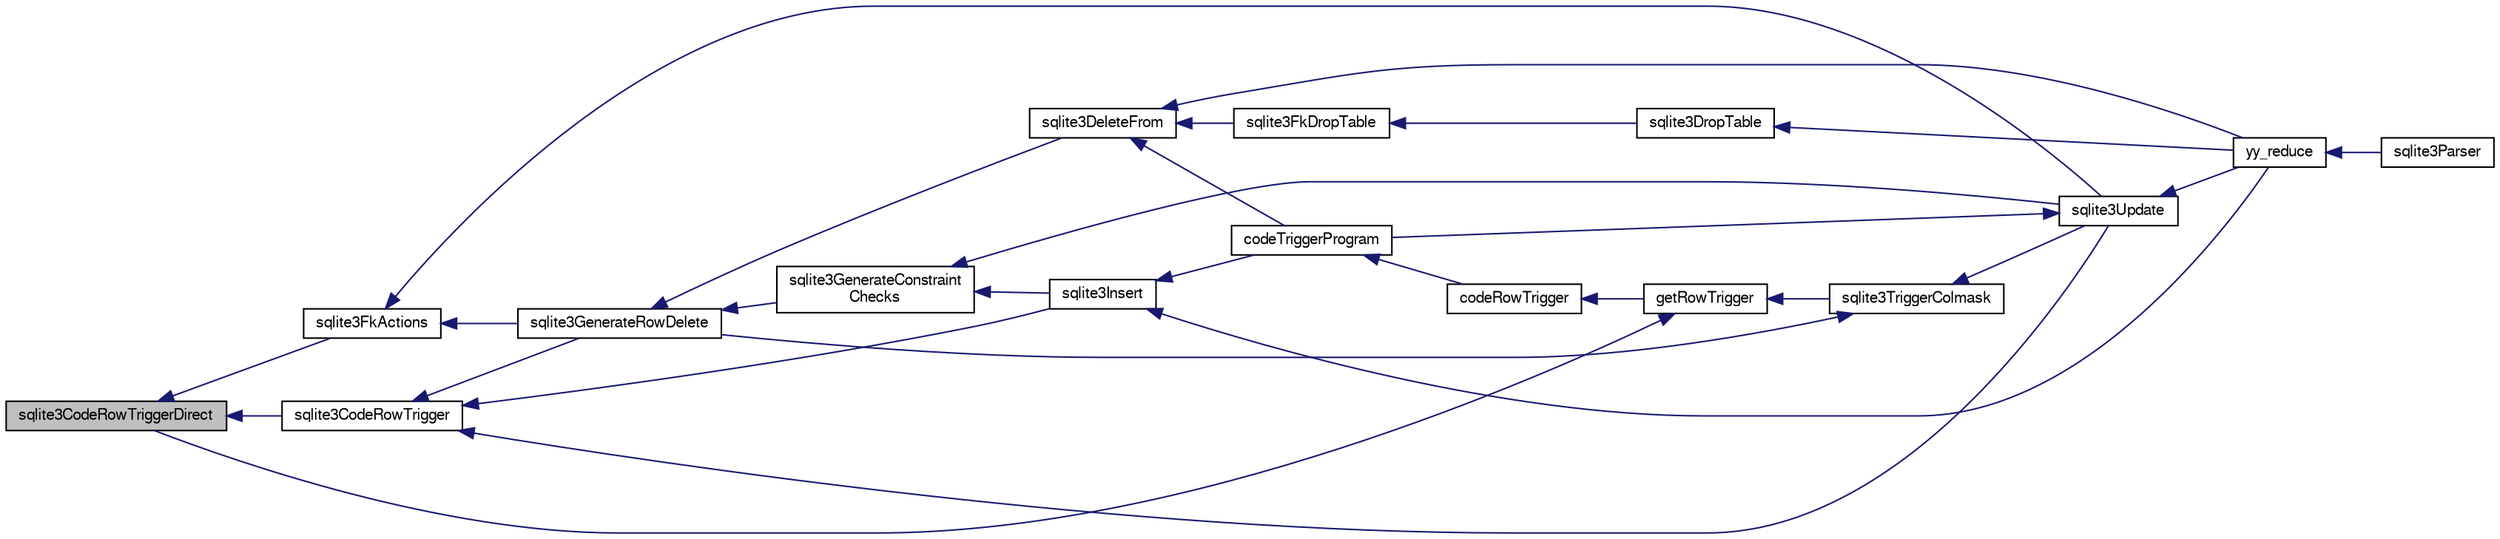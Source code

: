 digraph "sqlite3CodeRowTriggerDirect"
{
  edge [fontname="FreeSans",fontsize="10",labelfontname="FreeSans",labelfontsize="10"];
  node [fontname="FreeSans",fontsize="10",shape=record];
  rankdir="LR";
  Node477052 [label="sqlite3CodeRowTriggerDirect",height=0.2,width=0.4,color="black", fillcolor="grey75", style="filled", fontcolor="black"];
  Node477052 -> Node477053 [dir="back",color="midnightblue",fontsize="10",style="solid",fontname="FreeSans"];
  Node477053 [label="sqlite3FkActions",height=0.2,width=0.4,color="black", fillcolor="white", style="filled",URL="$sqlite3_8c.html#a39159bd1623724946c22355ba7f3ef90"];
  Node477053 -> Node477054 [dir="back",color="midnightblue",fontsize="10",style="solid",fontname="FreeSans"];
  Node477054 [label="sqlite3GenerateRowDelete",height=0.2,width=0.4,color="black", fillcolor="white", style="filled",URL="$sqlite3_8c.html#a2c76cbf3027fc18fdbb8cb4cd96b77d9"];
  Node477054 -> Node477055 [dir="back",color="midnightblue",fontsize="10",style="solid",fontname="FreeSans"];
  Node477055 [label="sqlite3DeleteFrom",height=0.2,width=0.4,color="black", fillcolor="white", style="filled",URL="$sqlite3_8c.html#ab9b4b45349188b49eabb23f94608a091"];
  Node477055 -> Node477056 [dir="back",color="midnightblue",fontsize="10",style="solid",fontname="FreeSans"];
  Node477056 [label="sqlite3FkDropTable",height=0.2,width=0.4,color="black", fillcolor="white", style="filled",URL="$sqlite3_8c.html#a1218c6fc74e89152ceaa4760e82f5ef9"];
  Node477056 -> Node477057 [dir="back",color="midnightblue",fontsize="10",style="solid",fontname="FreeSans"];
  Node477057 [label="sqlite3DropTable",height=0.2,width=0.4,color="black", fillcolor="white", style="filled",URL="$sqlite3_8c.html#a5534f77364b5568783c0e50db3c9defb"];
  Node477057 -> Node477058 [dir="back",color="midnightblue",fontsize="10",style="solid",fontname="FreeSans"];
  Node477058 [label="yy_reduce",height=0.2,width=0.4,color="black", fillcolor="white", style="filled",URL="$sqlite3_8c.html#a7c419a9b25711c666a9a2449ef377f14"];
  Node477058 -> Node477059 [dir="back",color="midnightblue",fontsize="10",style="solid",fontname="FreeSans"];
  Node477059 [label="sqlite3Parser",height=0.2,width=0.4,color="black", fillcolor="white", style="filled",URL="$sqlite3_8c.html#a0327d71a5fabe0b6a343d78a2602e72a"];
  Node477055 -> Node477060 [dir="back",color="midnightblue",fontsize="10",style="solid",fontname="FreeSans"];
  Node477060 [label="codeTriggerProgram",height=0.2,width=0.4,color="black", fillcolor="white", style="filled",URL="$sqlite3_8c.html#a120801f59d9281d201d2ff4b2606836e"];
  Node477060 -> Node477061 [dir="back",color="midnightblue",fontsize="10",style="solid",fontname="FreeSans"];
  Node477061 [label="codeRowTrigger",height=0.2,width=0.4,color="black", fillcolor="white", style="filled",URL="$sqlite3_8c.html#a463cea5aaaf388b560b206570a0022fc"];
  Node477061 -> Node477062 [dir="back",color="midnightblue",fontsize="10",style="solid",fontname="FreeSans"];
  Node477062 [label="getRowTrigger",height=0.2,width=0.4,color="black", fillcolor="white", style="filled",URL="$sqlite3_8c.html#a69626ef20b540d1a2b19cf56f3f45689"];
  Node477062 -> Node477052 [dir="back",color="midnightblue",fontsize="10",style="solid",fontname="FreeSans"];
  Node477062 -> Node477063 [dir="back",color="midnightblue",fontsize="10",style="solid",fontname="FreeSans"];
  Node477063 [label="sqlite3TriggerColmask",height=0.2,width=0.4,color="black", fillcolor="white", style="filled",URL="$sqlite3_8c.html#acace8e99e37ae5e84ea03c65e820c540"];
  Node477063 -> Node477054 [dir="back",color="midnightblue",fontsize="10",style="solid",fontname="FreeSans"];
  Node477063 -> Node477064 [dir="back",color="midnightblue",fontsize="10",style="solid",fontname="FreeSans"];
  Node477064 [label="sqlite3Update",height=0.2,width=0.4,color="black", fillcolor="white", style="filled",URL="$sqlite3_8c.html#ac5aa67c46e8cc8174566fabe6809fafa"];
  Node477064 -> Node477060 [dir="back",color="midnightblue",fontsize="10",style="solid",fontname="FreeSans"];
  Node477064 -> Node477058 [dir="back",color="midnightblue",fontsize="10",style="solid",fontname="FreeSans"];
  Node477055 -> Node477058 [dir="back",color="midnightblue",fontsize="10",style="solid",fontname="FreeSans"];
  Node477054 -> Node477065 [dir="back",color="midnightblue",fontsize="10",style="solid",fontname="FreeSans"];
  Node477065 [label="sqlite3GenerateConstraint\lChecks",height=0.2,width=0.4,color="black", fillcolor="white", style="filled",URL="$sqlite3_8c.html#aef639c1e6a0c0a67ca6e7690ad931bd2"];
  Node477065 -> Node477066 [dir="back",color="midnightblue",fontsize="10",style="solid",fontname="FreeSans"];
  Node477066 [label="sqlite3Insert",height=0.2,width=0.4,color="black", fillcolor="white", style="filled",URL="$sqlite3_8c.html#a5b17c9c2000bae6bdff8e6be48d7dc2b"];
  Node477066 -> Node477060 [dir="back",color="midnightblue",fontsize="10",style="solid",fontname="FreeSans"];
  Node477066 -> Node477058 [dir="back",color="midnightblue",fontsize="10",style="solid",fontname="FreeSans"];
  Node477065 -> Node477064 [dir="back",color="midnightblue",fontsize="10",style="solid",fontname="FreeSans"];
  Node477053 -> Node477064 [dir="back",color="midnightblue",fontsize="10",style="solid",fontname="FreeSans"];
  Node477052 -> Node477067 [dir="back",color="midnightblue",fontsize="10",style="solid",fontname="FreeSans"];
  Node477067 [label="sqlite3CodeRowTrigger",height=0.2,width=0.4,color="black", fillcolor="white", style="filled",URL="$sqlite3_8c.html#a37f21393c74de4d01b16761ee9abacd9"];
  Node477067 -> Node477054 [dir="back",color="midnightblue",fontsize="10",style="solid",fontname="FreeSans"];
  Node477067 -> Node477066 [dir="back",color="midnightblue",fontsize="10",style="solid",fontname="FreeSans"];
  Node477067 -> Node477064 [dir="back",color="midnightblue",fontsize="10",style="solid",fontname="FreeSans"];
}
